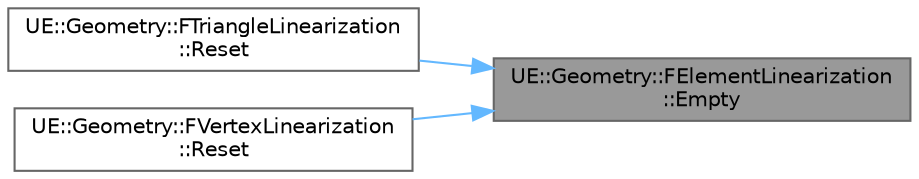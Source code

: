 digraph "UE::Geometry::FElementLinearization::Empty"
{
 // INTERACTIVE_SVG=YES
 // LATEX_PDF_SIZE
  bgcolor="transparent";
  edge [fontname=Helvetica,fontsize=10,labelfontname=Helvetica,labelfontsize=10];
  node [fontname=Helvetica,fontsize=10,shape=box,height=0.2,width=0.4];
  rankdir="RL";
  Node1 [id="Node000001",label="UE::Geometry::FElementLinearization\l::Empty",height=0.2,width=0.4,color="gray40", fillcolor="grey60", style="filled", fontcolor="black",tooltip=" "];
  Node1 -> Node2 [id="edge1_Node000001_Node000002",dir="back",color="steelblue1",style="solid",tooltip=" "];
  Node2 [id="Node000002",label="UE::Geometry::FTriangleLinearization\l::Reset",height=0.2,width=0.4,color="grey40", fillcolor="white", style="filled",URL="$db/dc2/classUE_1_1Geometry_1_1FTriangleLinearization.html#a246f8c6b2b58d9aa70e4cc5992c3b6ed",tooltip=" "];
  Node1 -> Node3 [id="edge2_Node000001_Node000003",dir="back",color="steelblue1",style="solid",tooltip=" "];
  Node3 [id="Node000003",label="UE::Geometry::FVertexLinearization\l::Reset",height=0.2,width=0.4,color="grey40", fillcolor="white", style="filled",URL="$d8/df4/classUE_1_1Geometry_1_1FVertexLinearization.html#a9a2c0ec95a622b43382f20fdf1cd1634",tooltip=" "];
}
